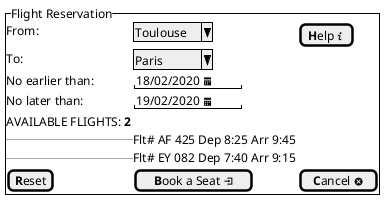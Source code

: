 @startuml
'-----------------------------------
' Interface graphique cours de Meyer
' JMB 2019
'-----------------------------------

@startsalt
{^"Flight Reservation"
  From: | ^Toulouse^ | [<b>H</b>elp<&info>]
  To:   | ^Paris   ^
  No earlier than: | "18/02/2020 <&calendar>"
  No later than: | "19/02/2020 <&calendar>"
AVAILABLE FLIGHTS: <b>2</b> 
--- | Flt# AF 425 Dep 8:25 Arr 9:45
--- | Flt# EY 082 Dep 7:40 Arr 9:15
[<b>R</b>eset] | [<b>B</b>ook a Seat <&account-login>] | [<b>C</b>ancel <&circle-x>]
}
@endsalt

@enduml
'-----------------------------------
